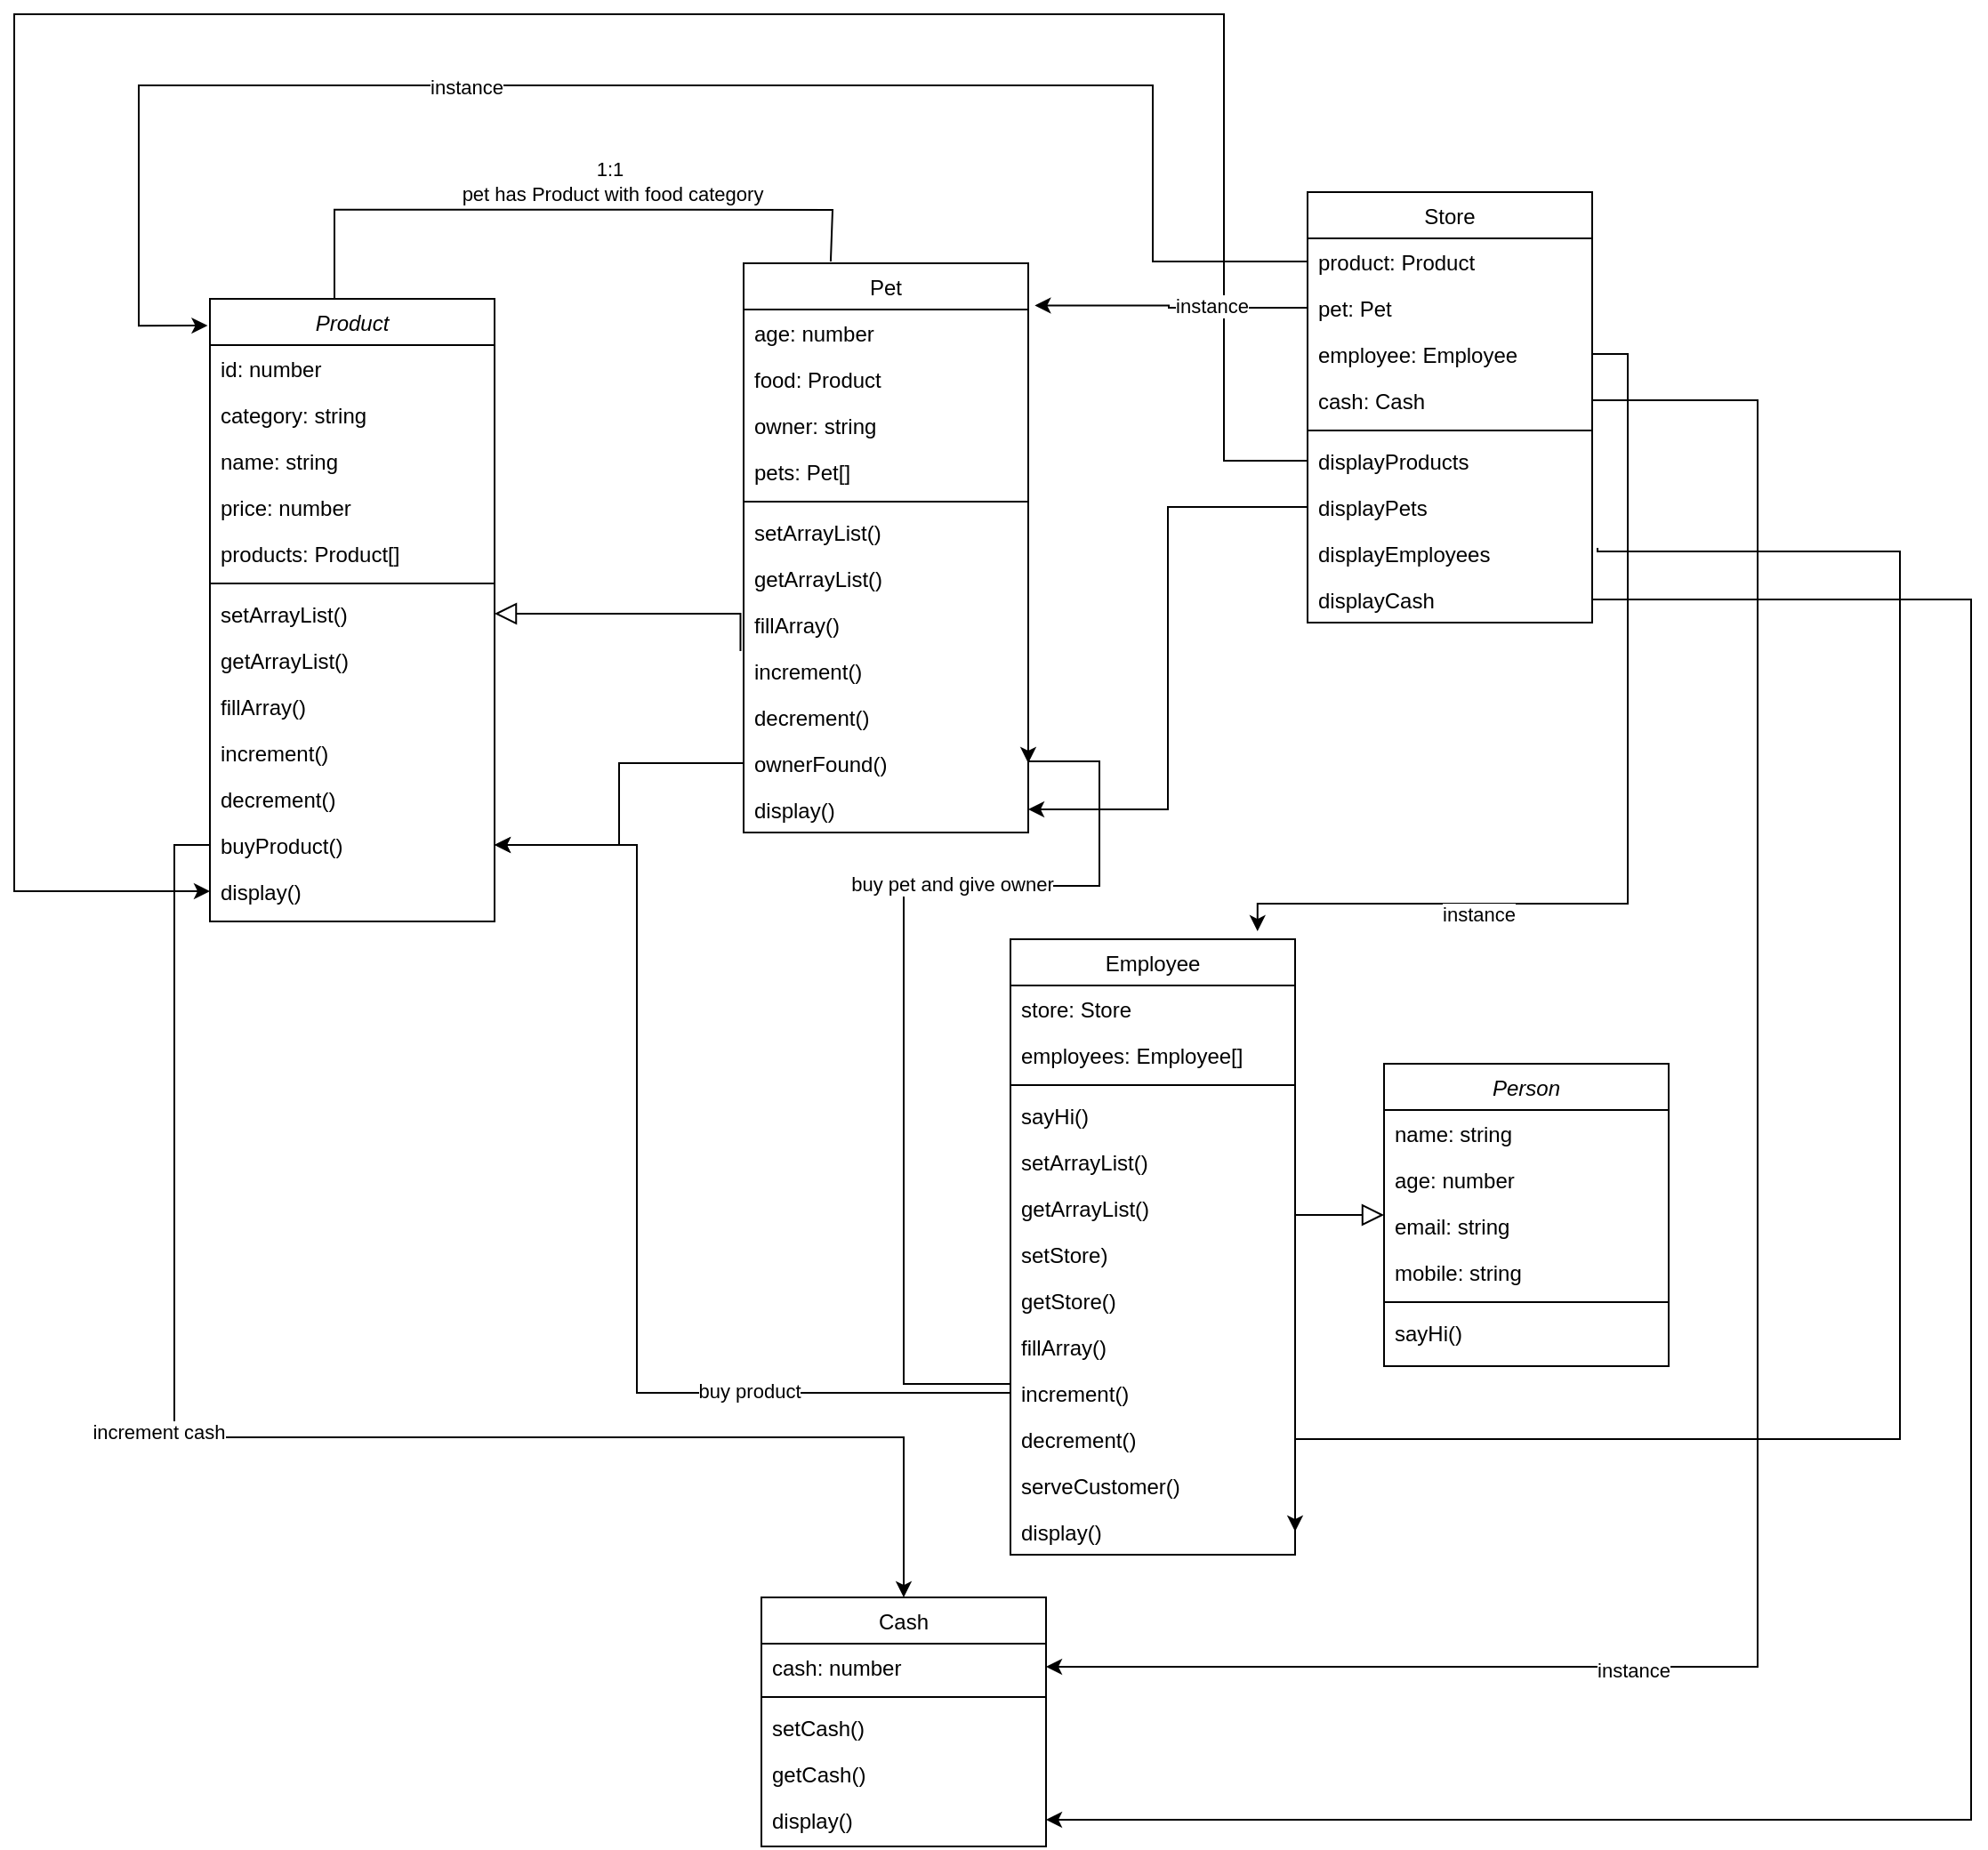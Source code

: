 <mxfile version="17.4.1" type="device"><diagram id="C5RBs43oDa-KdzZeNtuy" name="Page-1"><mxGraphModel dx="2858" dy="1260" grid="1" gridSize="10" guides="1" tooltips="1" connect="1" arrows="1" fold="1" page="1" pageScale="1" pageWidth="827" pageHeight="1169" math="0" shadow="0"><root><mxCell id="WIyWlLk6GJQsqaUBKTNV-0"/><mxCell id="WIyWlLk6GJQsqaUBKTNV-1" parent="WIyWlLk6GJQsqaUBKTNV-0"/><mxCell id="zkfFHV4jXpPFQw0GAbJ--0" value="Person" style="swimlane;fontStyle=2;align=center;verticalAlign=top;childLayout=stackLayout;horizontal=1;startSize=26;horizontalStack=0;resizeParent=1;resizeLast=0;collapsible=1;marginBottom=0;rounded=0;shadow=0;strokeWidth=1;" parent="WIyWlLk6GJQsqaUBKTNV-1" vertex="1"><mxGeometry x="710" y="600" width="160" height="170" as="geometry"><mxRectangle x="230" y="140" width="160" height="26" as="alternateBounds"/></mxGeometry></mxCell><mxCell id="zkfFHV4jXpPFQw0GAbJ--1" value="name: string " style="text;align=left;verticalAlign=top;spacingLeft=4;spacingRight=4;overflow=hidden;rotatable=0;points=[[0,0.5],[1,0.5]];portConstraint=eastwest;" parent="zkfFHV4jXpPFQw0GAbJ--0" vertex="1"><mxGeometry y="26" width="160" height="26" as="geometry"/></mxCell><mxCell id="zkfFHV4jXpPFQw0GAbJ--2" value="age: number" style="text;align=left;verticalAlign=top;spacingLeft=4;spacingRight=4;overflow=hidden;rotatable=0;points=[[0,0.5],[1,0.5]];portConstraint=eastwest;rounded=0;shadow=0;html=0;" parent="zkfFHV4jXpPFQw0GAbJ--0" vertex="1"><mxGeometry y="52" width="160" height="26" as="geometry"/></mxCell><mxCell id="zkfFHV4jXpPFQw0GAbJ--3" value="email: string" style="text;align=left;verticalAlign=top;spacingLeft=4;spacingRight=4;overflow=hidden;rotatable=0;points=[[0,0.5],[1,0.5]];portConstraint=eastwest;rounded=0;shadow=0;html=0;" parent="zkfFHV4jXpPFQw0GAbJ--0" vertex="1"><mxGeometry y="78" width="160" height="26" as="geometry"/></mxCell><mxCell id="iTXstYwltpvBSKxK2mX8-0" value="mobile: string" style="text;align=left;verticalAlign=top;spacingLeft=4;spacingRight=4;overflow=hidden;rotatable=0;points=[[0,0.5],[1,0.5]];portConstraint=eastwest;rounded=0;shadow=0;html=0;" parent="zkfFHV4jXpPFQw0GAbJ--0" vertex="1"><mxGeometry y="104" width="160" height="26" as="geometry"/></mxCell><mxCell id="zkfFHV4jXpPFQw0GAbJ--4" value="" style="line;html=1;strokeWidth=1;align=left;verticalAlign=middle;spacingTop=-1;spacingLeft=3;spacingRight=3;rotatable=0;labelPosition=right;points=[];portConstraint=eastwest;" parent="zkfFHV4jXpPFQw0GAbJ--0" vertex="1"><mxGeometry y="130" width="160" height="8" as="geometry"/></mxCell><mxCell id="zkfFHV4jXpPFQw0GAbJ--5" value="sayHi()" style="text;align=left;verticalAlign=top;spacingLeft=4;spacingRight=4;overflow=hidden;rotatable=0;points=[[0,0.5],[1,0.5]];portConstraint=eastwest;" parent="zkfFHV4jXpPFQw0GAbJ--0" vertex="1"><mxGeometry y="138" width="160" height="26" as="geometry"/></mxCell><mxCell id="zkfFHV4jXpPFQw0GAbJ--13" value="Employee" style="swimlane;fontStyle=0;align=center;verticalAlign=top;childLayout=stackLayout;horizontal=1;startSize=26;horizontalStack=0;resizeParent=1;resizeLast=0;collapsible=1;marginBottom=0;rounded=0;shadow=0;strokeWidth=1;" parent="WIyWlLk6GJQsqaUBKTNV-1" vertex="1"><mxGeometry x="500" y="530" width="160" height="346" as="geometry"><mxRectangle x="340" y="380" width="170" height="26" as="alternateBounds"/></mxGeometry></mxCell><mxCell id="iTXstYwltpvBSKxK2mX8-10" value="store: Store " style="text;align=left;verticalAlign=top;spacingLeft=4;spacingRight=4;overflow=hidden;rotatable=0;points=[[0,0.5],[1,0.5]];portConstraint=eastwest;" parent="zkfFHV4jXpPFQw0GAbJ--13" vertex="1"><mxGeometry y="26" width="160" height="26" as="geometry"/></mxCell><mxCell id="iTXstYwltpvBSKxK2mX8-12" value="employees: Employee[] " style="text;align=left;verticalAlign=top;spacingLeft=4;spacingRight=4;overflow=hidden;rotatable=0;points=[[0,0.5],[1,0.5]];portConstraint=eastwest;" parent="zkfFHV4jXpPFQw0GAbJ--13" vertex="1"><mxGeometry y="52" width="160" height="26" as="geometry"/></mxCell><mxCell id="zkfFHV4jXpPFQw0GAbJ--15" value="" style="line;html=1;strokeWidth=1;align=left;verticalAlign=middle;spacingTop=-1;spacingLeft=3;spacingRight=3;rotatable=0;labelPosition=right;points=[];portConstraint=eastwest;" parent="zkfFHV4jXpPFQw0GAbJ--13" vertex="1"><mxGeometry y="78" width="160" height="8" as="geometry"/></mxCell><mxCell id="iTXstYwltpvBSKxK2mX8-31" value="sayHi()" style="text;align=left;verticalAlign=top;spacingLeft=4;spacingRight=4;overflow=hidden;rotatable=0;points=[[0,0.5],[1,0.5]];portConstraint=eastwest;" parent="zkfFHV4jXpPFQw0GAbJ--13" vertex="1"><mxGeometry y="86" width="160" height="26" as="geometry"/></mxCell><mxCell id="iTXstYwltpvBSKxK2mX8-11" value="setArrayList()&#10;" style="text;align=left;verticalAlign=top;spacingLeft=4;spacingRight=4;overflow=hidden;rotatable=0;points=[[0,0.5],[1,0.5]];portConstraint=eastwest;" parent="zkfFHV4jXpPFQw0GAbJ--13" vertex="1"><mxGeometry y="112" width="160" height="26" as="geometry"/></mxCell><mxCell id="iTXstYwltpvBSKxK2mX8-29" value="getArrayList()&#10;" style="text;align=left;verticalAlign=top;spacingLeft=4;spacingRight=4;overflow=hidden;rotatable=0;points=[[0,0.5],[1,0.5]];portConstraint=eastwest;" parent="zkfFHV4jXpPFQw0GAbJ--13" vertex="1"><mxGeometry y="138" width="160" height="26" as="geometry"/></mxCell><mxCell id="5uHeZJVnMj9fGG38zb_q-0" value="setStore)&#10;" style="text;align=left;verticalAlign=top;spacingLeft=4;spacingRight=4;overflow=hidden;rotatable=0;points=[[0,0.5],[1,0.5]];portConstraint=eastwest;" vertex="1" parent="zkfFHV4jXpPFQw0GAbJ--13"><mxGeometry y="164" width="160" height="26" as="geometry"/></mxCell><mxCell id="5uHeZJVnMj9fGG38zb_q-2" value="getStore()&#10;" style="text;align=left;verticalAlign=top;spacingLeft=4;spacingRight=4;overflow=hidden;rotatable=0;points=[[0,0.5],[1,0.5]];portConstraint=eastwest;" vertex="1" parent="zkfFHV4jXpPFQw0GAbJ--13"><mxGeometry y="190" width="160" height="26" as="geometry"/></mxCell><mxCell id="iTXstYwltpvBSKxK2mX8-34" value="fillArray()" style="text;align=left;verticalAlign=top;spacingLeft=4;spacingRight=4;overflow=hidden;rotatable=0;points=[[0,0.5],[1,0.5]];portConstraint=eastwest;" parent="zkfFHV4jXpPFQw0GAbJ--13" vertex="1"><mxGeometry y="216" width="160" height="26" as="geometry"/></mxCell><mxCell id="iTXstYwltpvBSKxK2mX8-28" value="increment()&#10;" style="text;align=left;verticalAlign=top;spacingLeft=4;spacingRight=4;overflow=hidden;rotatable=0;points=[[0,0.5],[1,0.5]];portConstraint=eastwest;" parent="zkfFHV4jXpPFQw0GAbJ--13" vertex="1"><mxGeometry y="242" width="160" height="26" as="geometry"/></mxCell><mxCell id="iTXstYwltpvBSKxK2mX8-30" value="decrement()&#10;" style="text;align=left;verticalAlign=top;spacingLeft=4;spacingRight=4;overflow=hidden;rotatable=0;points=[[0,0.5],[1,0.5]];portConstraint=eastwest;" parent="zkfFHV4jXpPFQw0GAbJ--13" vertex="1"><mxGeometry y="268" width="160" height="26" as="geometry"/></mxCell><mxCell id="iTXstYwltpvBSKxK2mX8-32" value="serveCustomer()" style="text;align=left;verticalAlign=top;spacingLeft=4;spacingRight=4;overflow=hidden;rotatable=0;points=[[0,0.5],[1,0.5]];portConstraint=eastwest;" parent="zkfFHV4jXpPFQw0GAbJ--13" vertex="1"><mxGeometry y="294" width="160" height="26" as="geometry"/></mxCell><mxCell id="iTXstYwltpvBSKxK2mX8-33" value="display()" style="text;align=left;verticalAlign=top;spacingLeft=4;spacingRight=4;overflow=hidden;rotatable=0;points=[[0,0.5],[1,0.5]];portConstraint=eastwest;" parent="zkfFHV4jXpPFQw0GAbJ--13" vertex="1"><mxGeometry y="320" width="160" height="26" as="geometry"/></mxCell><mxCell id="zkfFHV4jXpPFQw0GAbJ--16" value="" style="endArrow=block;endSize=10;endFill=0;shadow=0;strokeWidth=1;rounded=0;edgeStyle=elbowEdgeStyle;elbow=vertical;" parent="WIyWlLk6GJQsqaUBKTNV-1" source="zkfFHV4jXpPFQw0GAbJ--13" target="zkfFHV4jXpPFQw0GAbJ--0" edge="1"><mxGeometry width="160" relative="1" as="geometry"><mxPoint x="210" y="373" as="sourcePoint"/><mxPoint x="310" y="271" as="targetPoint"/></mxGeometry></mxCell><mxCell id="zkfFHV4jXpPFQw0GAbJ--17" value="Cash" style="swimlane;fontStyle=0;align=center;verticalAlign=top;childLayout=stackLayout;horizontal=1;startSize=26;horizontalStack=0;resizeParent=1;resizeLast=0;collapsible=1;marginBottom=0;rounded=0;shadow=0;strokeWidth=1;" parent="WIyWlLk6GJQsqaUBKTNV-1" vertex="1"><mxGeometry x="360" y="900" width="160" height="140" as="geometry"><mxRectangle x="550" y="140" width="160" height="26" as="alternateBounds"/></mxGeometry></mxCell><mxCell id="zkfFHV4jXpPFQw0GAbJ--18" value="cash: number" style="text;align=left;verticalAlign=top;spacingLeft=4;spacingRight=4;overflow=hidden;rotatable=0;points=[[0,0.5],[1,0.5]];portConstraint=eastwest;" parent="zkfFHV4jXpPFQw0GAbJ--17" vertex="1"><mxGeometry y="26" width="160" height="26" as="geometry"/></mxCell><mxCell id="zkfFHV4jXpPFQw0GAbJ--23" value="" style="line;html=1;strokeWidth=1;align=left;verticalAlign=middle;spacingTop=-1;spacingLeft=3;spacingRight=3;rotatable=0;labelPosition=right;points=[];portConstraint=eastwest;" parent="zkfFHV4jXpPFQw0GAbJ--17" vertex="1"><mxGeometry y="52" width="160" height="8" as="geometry"/></mxCell><mxCell id="iTXstYwltpvBSKxK2mX8-63" value="setCash()&#10;" style="text;align=left;verticalAlign=top;spacingLeft=4;spacingRight=4;overflow=hidden;rotatable=0;points=[[0,0.5],[1,0.5]];portConstraint=eastwest;" parent="zkfFHV4jXpPFQw0GAbJ--17" vertex="1"><mxGeometry y="60" width="160" height="26" as="geometry"/></mxCell><mxCell id="iTXstYwltpvBSKxK2mX8-64" value="getCash()&#10;" style="text;align=left;verticalAlign=top;spacingLeft=4;spacingRight=4;overflow=hidden;rotatable=0;points=[[0,0.5],[1,0.5]];portConstraint=eastwest;" parent="zkfFHV4jXpPFQw0GAbJ--17" vertex="1"><mxGeometry y="86" width="160" height="26" as="geometry"/></mxCell><mxCell id="iTXstYwltpvBSKxK2mX8-65" value="display()" style="text;align=left;verticalAlign=top;spacingLeft=4;spacingRight=4;overflow=hidden;rotatable=0;points=[[0,0.5],[1,0.5]];portConstraint=eastwest;" parent="zkfFHV4jXpPFQw0GAbJ--17" vertex="1"><mxGeometry y="112" width="160" height="26" as="geometry"/></mxCell><mxCell id="iTXstYwltpvBSKxK2mX8-1" value="Store&#10;" style="swimlane;fontStyle=0;align=center;verticalAlign=top;childLayout=stackLayout;horizontal=1;startSize=26;horizontalStack=0;resizeParent=1;resizeLast=0;collapsible=1;marginBottom=0;rounded=0;shadow=0;strokeWidth=1;" parent="WIyWlLk6GJQsqaUBKTNV-1" vertex="1"><mxGeometry x="667" y="110" width="160" height="242" as="geometry"><mxRectangle x="340" y="380" width="170" height="26" as="alternateBounds"/></mxGeometry></mxCell><mxCell id="iTXstYwltpvBSKxK2mX8-6" value="product: Product" style="text;align=left;verticalAlign=top;spacingLeft=4;spacingRight=4;overflow=hidden;rotatable=0;points=[[0,0.5],[1,0.5]];portConstraint=eastwest;" parent="iTXstYwltpvBSKxK2mX8-1" vertex="1"><mxGeometry y="26" width="160" height="26" as="geometry"/></mxCell><mxCell id="iTXstYwltpvBSKxK2mX8-5" value="pet: Pet" style="text;align=left;verticalAlign=top;spacingLeft=4;spacingRight=4;overflow=hidden;rotatable=0;points=[[0,0.5],[1,0.5]];portConstraint=eastwest;" parent="iTXstYwltpvBSKxK2mX8-1" vertex="1"><mxGeometry y="52" width="160" height="26" as="geometry"/></mxCell><mxCell id="iTXstYwltpvBSKxK2mX8-4" value="employee: Employee" style="text;align=left;verticalAlign=top;spacingLeft=4;spacingRight=4;overflow=hidden;rotatable=0;points=[[0,0.5],[1,0.5]];portConstraint=eastwest;" parent="iTXstYwltpvBSKxK2mX8-1" vertex="1"><mxGeometry y="78" width="160" height="26" as="geometry"/></mxCell><mxCell id="iTXstYwltpvBSKxK2mX8-3" value="cash: Cash" style="text;align=left;verticalAlign=top;spacingLeft=4;spacingRight=4;overflow=hidden;rotatable=0;points=[[0,0.5],[1,0.5]];portConstraint=eastwest;" parent="iTXstYwltpvBSKxK2mX8-1" vertex="1"><mxGeometry y="104" width="160" height="26" as="geometry"/></mxCell><mxCell id="iTXstYwltpvBSKxK2mX8-2" value="" style="line;html=1;strokeWidth=1;align=left;verticalAlign=middle;spacingTop=-1;spacingLeft=3;spacingRight=3;rotatable=0;labelPosition=right;points=[];portConstraint=eastwest;" parent="iTXstYwltpvBSKxK2mX8-1" vertex="1"><mxGeometry y="130" width="160" height="8" as="geometry"/></mxCell><mxCell id="zkfFHV4jXpPFQw0GAbJ--24" value="displayProducts&#10;" style="text;align=left;verticalAlign=top;spacingLeft=4;spacingRight=4;overflow=hidden;rotatable=0;points=[[0,0.5],[1,0.5]];portConstraint=eastwest;" parent="iTXstYwltpvBSKxK2mX8-1" vertex="1"><mxGeometry y="138" width="160" height="26" as="geometry"/></mxCell><mxCell id="iTXstYwltpvBSKxK2mX8-9" value="displayPets" style="text;align=left;verticalAlign=top;spacingLeft=4;spacingRight=4;overflow=hidden;rotatable=0;points=[[0,0.5],[1,0.5]];portConstraint=eastwest;" parent="iTXstYwltpvBSKxK2mX8-1" vertex="1"><mxGeometry y="164" width="160" height="26" as="geometry"/></mxCell><mxCell id="iTXstYwltpvBSKxK2mX8-8" value="displayEmployees&#10;" style="text;align=left;verticalAlign=top;spacingLeft=4;spacingRight=4;overflow=hidden;rotatable=0;points=[[0,0.5],[1,0.5]];portConstraint=eastwest;" parent="iTXstYwltpvBSKxK2mX8-1" vertex="1"><mxGeometry y="190" width="160" height="26" as="geometry"/></mxCell><mxCell id="iTXstYwltpvBSKxK2mX8-7" value="displayCash" style="text;align=left;verticalAlign=top;spacingLeft=4;spacingRight=4;overflow=hidden;rotatable=0;points=[[0,0.5],[1,0.5]];portConstraint=eastwest;" parent="iTXstYwltpvBSKxK2mX8-1" vertex="1"><mxGeometry y="216" width="160" height="26" as="geometry"/></mxCell><mxCell id="iTXstYwltpvBSKxK2mX8-13" value="Product" style="swimlane;fontStyle=2;align=center;verticalAlign=top;childLayout=stackLayout;horizontal=1;startSize=26;horizontalStack=0;resizeParent=1;resizeLast=0;collapsible=1;marginBottom=0;rounded=0;shadow=0;strokeWidth=1;" parent="WIyWlLk6GJQsqaUBKTNV-1" vertex="1"><mxGeometry x="50" y="170" width="160" height="350" as="geometry"><mxRectangle x="230" y="140" width="160" height="26" as="alternateBounds"/></mxGeometry></mxCell><mxCell id="iTXstYwltpvBSKxK2mX8-14" value="id: number" style="text;align=left;verticalAlign=top;spacingLeft=4;spacingRight=4;overflow=hidden;rotatable=0;points=[[0,0.5],[1,0.5]];portConstraint=eastwest;" parent="iTXstYwltpvBSKxK2mX8-13" vertex="1"><mxGeometry y="26" width="160" height="26" as="geometry"/></mxCell><mxCell id="iTXstYwltpvBSKxK2mX8-15" value="category: string" style="text;align=left;verticalAlign=top;spacingLeft=4;spacingRight=4;overflow=hidden;rotatable=0;points=[[0,0.5],[1,0.5]];portConstraint=eastwest;rounded=0;shadow=0;html=0;" parent="iTXstYwltpvBSKxK2mX8-13" vertex="1"><mxGeometry y="52" width="160" height="26" as="geometry"/></mxCell><mxCell id="iTXstYwltpvBSKxK2mX8-16" value="name: string" style="text;align=left;verticalAlign=top;spacingLeft=4;spacingRight=4;overflow=hidden;rotatable=0;points=[[0,0.5],[1,0.5]];portConstraint=eastwest;rounded=0;shadow=0;html=0;" parent="iTXstYwltpvBSKxK2mX8-13" vertex="1"><mxGeometry y="78" width="160" height="26" as="geometry"/></mxCell><mxCell id="iTXstYwltpvBSKxK2mX8-49" value="price: number" style="text;align=left;verticalAlign=top;spacingLeft=4;spacingRight=4;overflow=hidden;rotatable=0;points=[[0,0.5],[1,0.5]];portConstraint=eastwest;rounded=0;shadow=0;html=0;" parent="iTXstYwltpvBSKxK2mX8-13" vertex="1"><mxGeometry y="104" width="160" height="26" as="geometry"/></mxCell><mxCell id="iTXstYwltpvBSKxK2mX8-17" value="products: Product[]" style="text;align=left;verticalAlign=top;spacingLeft=4;spacingRight=4;overflow=hidden;rotatable=0;points=[[0,0.5],[1,0.5]];portConstraint=eastwest;rounded=0;shadow=0;html=0;" parent="iTXstYwltpvBSKxK2mX8-13" vertex="1"><mxGeometry y="130" width="160" height="26" as="geometry"/></mxCell><mxCell id="iTXstYwltpvBSKxK2mX8-18" value="" style="line;html=1;strokeWidth=1;align=left;verticalAlign=middle;spacingTop=-1;spacingLeft=3;spacingRight=3;rotatable=0;labelPosition=right;points=[];portConstraint=eastwest;" parent="iTXstYwltpvBSKxK2mX8-13" vertex="1"><mxGeometry y="156" width="160" height="8" as="geometry"/></mxCell><mxCell id="iTXstYwltpvBSKxK2mX8-51" value="setArrayList()&#10;" style="text;align=left;verticalAlign=top;spacingLeft=4;spacingRight=4;overflow=hidden;rotatable=0;points=[[0,0.5],[1,0.5]];portConstraint=eastwest;" parent="iTXstYwltpvBSKxK2mX8-13" vertex="1"><mxGeometry y="164" width="160" height="26" as="geometry"/></mxCell><mxCell id="iTXstYwltpvBSKxK2mX8-52" value="getArrayList()&#10;" style="text;align=left;verticalAlign=top;spacingLeft=4;spacingRight=4;overflow=hidden;rotatable=0;points=[[0,0.5],[1,0.5]];portConstraint=eastwest;" parent="iTXstYwltpvBSKxK2mX8-13" vertex="1"><mxGeometry y="190" width="160" height="26" as="geometry"/></mxCell><mxCell id="iTXstYwltpvBSKxK2mX8-56" value="fillArray()" style="text;align=left;verticalAlign=top;spacingLeft=4;spacingRight=4;overflow=hidden;rotatable=0;points=[[0,0.5],[1,0.5]];portConstraint=eastwest;" parent="iTXstYwltpvBSKxK2mX8-13" vertex="1"><mxGeometry y="216" width="160" height="26" as="geometry"/></mxCell><mxCell id="iTXstYwltpvBSKxK2mX8-53" value="increment()&#10;" style="text;align=left;verticalAlign=top;spacingLeft=4;spacingRight=4;overflow=hidden;rotatable=0;points=[[0,0.5],[1,0.5]];portConstraint=eastwest;" parent="iTXstYwltpvBSKxK2mX8-13" vertex="1"><mxGeometry y="242" width="160" height="26" as="geometry"/></mxCell><mxCell id="iTXstYwltpvBSKxK2mX8-54" value="decrement()&#10;" style="text;align=left;verticalAlign=top;spacingLeft=4;spacingRight=4;overflow=hidden;rotatable=0;points=[[0,0.5],[1,0.5]];portConstraint=eastwest;" parent="iTXstYwltpvBSKxK2mX8-13" vertex="1"><mxGeometry y="268" width="160" height="26" as="geometry"/></mxCell><mxCell id="iTXstYwltpvBSKxK2mX8-55" value="buyProduct()" style="text;align=left;verticalAlign=top;spacingLeft=4;spacingRight=4;overflow=hidden;rotatable=0;points=[[0,0.5],[1,0.5]];portConstraint=eastwest;" parent="iTXstYwltpvBSKxK2mX8-13" vertex="1"><mxGeometry y="294" width="160" height="26" as="geometry"/></mxCell><mxCell id="iTXstYwltpvBSKxK2mX8-57" value="display()" style="text;align=left;verticalAlign=top;spacingLeft=4;spacingRight=4;overflow=hidden;rotatable=0;points=[[0,0.5],[1,0.5]];portConstraint=eastwest;" parent="iTXstYwltpvBSKxK2mX8-13" vertex="1"><mxGeometry y="320" width="160" height="26" as="geometry"/></mxCell><mxCell id="iTXstYwltpvBSKxK2mX8-35" value="Pet" style="swimlane;fontStyle=0;align=center;verticalAlign=top;childLayout=stackLayout;horizontal=1;startSize=26;horizontalStack=0;resizeParent=1;resizeLast=0;collapsible=1;marginBottom=0;rounded=0;shadow=0;strokeWidth=1;" parent="WIyWlLk6GJQsqaUBKTNV-1" vertex="1"><mxGeometry x="350" y="150" width="160" height="320" as="geometry"><mxRectangle x="340" y="380" width="170" height="26" as="alternateBounds"/></mxGeometry></mxCell><mxCell id="iTXstYwltpvBSKxK2mX8-59" value="age: number" style="text;align=left;verticalAlign=top;spacingLeft=4;spacingRight=4;overflow=hidden;rotatable=0;points=[[0,0.5],[1,0.5]];portConstraint=eastwest;rounded=0;shadow=0;html=0;" parent="iTXstYwltpvBSKxK2mX8-35" vertex="1"><mxGeometry y="26" width="160" height="26" as="geometry"/></mxCell><mxCell id="iTXstYwltpvBSKxK2mX8-37" value="food: Product" style="text;align=left;verticalAlign=top;spacingLeft=4;spacingRight=4;overflow=hidden;rotatable=0;points=[[0,0.5],[1,0.5]];portConstraint=eastwest;" parent="iTXstYwltpvBSKxK2mX8-35" vertex="1"><mxGeometry y="52" width="160" height="26" as="geometry"/></mxCell><mxCell id="iTXstYwltpvBSKxK2mX8-60" value="owner: string" style="text;align=left;verticalAlign=top;spacingLeft=4;spacingRight=4;overflow=hidden;rotatable=0;points=[[0,0.5],[1,0.5]];portConstraint=eastwest;rounded=0;shadow=0;html=0;" parent="iTXstYwltpvBSKxK2mX8-35" vertex="1"><mxGeometry y="78" width="160" height="26" as="geometry"/></mxCell><mxCell id="iTXstYwltpvBSKxK2mX8-105" value="pets: Pet[]" style="text;align=left;verticalAlign=top;spacingLeft=4;spacingRight=4;overflow=hidden;rotatable=0;points=[[0,0.5],[1,0.5]];portConstraint=eastwest;rounded=0;shadow=0;html=0;" parent="iTXstYwltpvBSKxK2mX8-35" vertex="1"><mxGeometry y="104" width="160" height="26" as="geometry"/></mxCell><mxCell id="iTXstYwltpvBSKxK2mX8-38" value="" style="line;html=1;strokeWidth=1;align=left;verticalAlign=middle;spacingTop=-1;spacingLeft=3;spacingRight=3;rotatable=0;labelPosition=right;points=[];portConstraint=eastwest;" parent="iTXstYwltpvBSKxK2mX8-35" vertex="1"><mxGeometry y="130" width="160" height="8" as="geometry"/></mxCell><mxCell id="iTXstYwltpvBSKxK2mX8-40" value="setArrayList()&#10;" style="text;align=left;verticalAlign=top;spacingLeft=4;spacingRight=4;overflow=hidden;rotatable=0;points=[[0,0.5],[1,0.5]];portConstraint=eastwest;" parent="iTXstYwltpvBSKxK2mX8-35" vertex="1"><mxGeometry y="138" width="160" height="26" as="geometry"/></mxCell><mxCell id="iTXstYwltpvBSKxK2mX8-41" value="getArrayList()&#10;" style="text;align=left;verticalAlign=top;spacingLeft=4;spacingRight=4;overflow=hidden;rotatable=0;points=[[0,0.5],[1,0.5]];portConstraint=eastwest;" parent="iTXstYwltpvBSKxK2mX8-35" vertex="1"><mxGeometry y="164" width="160" height="26" as="geometry"/></mxCell><mxCell id="iTXstYwltpvBSKxK2mX8-45" value="fillArray()" style="text;align=left;verticalAlign=top;spacingLeft=4;spacingRight=4;overflow=hidden;rotatable=0;points=[[0,0.5],[1,0.5]];portConstraint=eastwest;" parent="iTXstYwltpvBSKxK2mX8-35" vertex="1"><mxGeometry y="190" width="160" height="26" as="geometry"/></mxCell><mxCell id="iTXstYwltpvBSKxK2mX8-42" value="increment()&#10;" style="text;align=left;verticalAlign=top;spacingLeft=4;spacingRight=4;overflow=hidden;rotatable=0;points=[[0,0.5],[1,0.5]];portConstraint=eastwest;" parent="iTXstYwltpvBSKxK2mX8-35" vertex="1"><mxGeometry y="216" width="160" height="26" as="geometry"/></mxCell><mxCell id="iTXstYwltpvBSKxK2mX8-43" value="decrement()&#10;" style="text;align=left;verticalAlign=top;spacingLeft=4;spacingRight=4;overflow=hidden;rotatable=0;points=[[0,0.5],[1,0.5]];portConstraint=eastwest;" parent="iTXstYwltpvBSKxK2mX8-35" vertex="1"><mxGeometry y="242" width="160" height="26" as="geometry"/></mxCell><mxCell id="iTXstYwltpvBSKxK2mX8-44" value="ownerFound()" style="text;align=left;verticalAlign=top;spacingLeft=4;spacingRight=4;overflow=hidden;rotatable=0;points=[[0,0.5],[1,0.5]];portConstraint=eastwest;" parent="iTXstYwltpvBSKxK2mX8-35" vertex="1"><mxGeometry y="268" width="160" height="26" as="geometry"/></mxCell><mxCell id="iTXstYwltpvBSKxK2mX8-46" value="display()" style="text;align=left;verticalAlign=top;spacingLeft=4;spacingRight=4;overflow=hidden;rotatable=0;points=[[0,0.5],[1,0.5]];portConstraint=eastwest;" parent="iTXstYwltpvBSKxK2mX8-35" vertex="1"><mxGeometry y="294" width="160" height="26" as="geometry"/></mxCell><mxCell id="iTXstYwltpvBSKxK2mX8-79" value="" style="endArrow=none;html=1;rounded=0;exitX=1;exitY=0.029;exitDx=0;exitDy=0;exitPerimeter=0;entryX=0.306;entryY=-0.003;entryDx=0;entryDy=0;entryPerimeter=0;" parent="WIyWlLk6GJQsqaUBKTNV-1" target="iTXstYwltpvBSKxK2mX8-35" edge="1"><mxGeometry width="50" height="50" relative="1" as="geometry"><mxPoint x="120" y="170.0" as="sourcePoint"/><mxPoint x="400" y="140" as="targetPoint"/><Array as="points"><mxPoint x="120" y="119.85"/><mxPoint x="260" y="119.85"/><mxPoint x="400" y="120"/></Array></mxGeometry></mxCell><mxCell id="iTXstYwltpvBSKxK2mX8-80" value="1:1&amp;nbsp;&lt;br&gt;pet has Product with food category" style="edgeLabel;html=1;align=center;verticalAlign=middle;resizable=0;points=[];" parent="iTXstYwltpvBSKxK2mX8-79" vertex="1" connectable="0"><mxGeometry x="0.285" relative="1" as="geometry"><mxPoint x="-25" y="-16" as="offset"/></mxGeometry></mxCell><mxCell id="iTXstYwltpvBSKxK2mX8-89" value="" style="endArrow=block;endSize=10;endFill=0;shadow=0;strokeWidth=1;rounded=0;edgeStyle=elbowEdgeStyle;elbow=vertical;entryX=1;entryY=0.5;entryDx=0;entryDy=0;exitX=-0.011;exitY=0.077;exitDx=0;exitDy=0;exitPerimeter=0;" parent="WIyWlLk6GJQsqaUBKTNV-1" source="iTXstYwltpvBSKxK2mX8-42" target="iTXstYwltpvBSKxK2mX8-51" edge="1"><mxGeometry width="160" relative="1" as="geometry"><mxPoint x="640" y="716.706" as="sourcePoint"/><mxPoint x="540" y="716.706" as="targetPoint"/><Array as="points"><mxPoint x="290" y="347"/></Array></mxGeometry></mxCell><mxCell id="iTXstYwltpvBSKxK2mX8-92" style="edgeStyle=orthogonalEdgeStyle;rounded=0;orthogonalLoop=1;jettySize=auto;html=1;entryX=0.5;entryY=0;entryDx=0;entryDy=0;" parent="WIyWlLk6GJQsqaUBKTNV-1" source="iTXstYwltpvBSKxK2mX8-55" target="zkfFHV4jXpPFQw0GAbJ--17" edge="1"><mxGeometry relative="1" as="geometry"><mxPoint x="600" y="815" as="targetPoint"/><mxPoint x="30" y="480" as="sourcePoint"/><Array as="points"><mxPoint x="30" y="477"/><mxPoint x="30" y="810"/><mxPoint x="440" y="810"/></Array></mxGeometry></mxCell><mxCell id="iTXstYwltpvBSKxK2mX8-94" value="increment cash" style="edgeLabel;html=1;align=center;verticalAlign=middle;resizable=0;points=[];" parent="iTXstYwltpvBSKxK2mX8-92" vertex="1" connectable="0"><mxGeometry x="-0.199" y="-1" relative="1" as="geometry"><mxPoint x="-8" y="8" as="offset"/></mxGeometry></mxCell><mxCell id="iTXstYwltpvBSKxK2mX8-98" style="edgeStyle=orthogonalEdgeStyle;rounded=0;orthogonalLoop=1;jettySize=auto;html=1;exitX=0;exitY=0.5;exitDx=0;exitDy=0;entryX=1;entryY=0.5;entryDx=0;entryDy=0;" parent="WIyWlLk6GJQsqaUBKTNV-1" source="iTXstYwltpvBSKxK2mX8-34" target="iTXstYwltpvBSKxK2mX8-44" edge="1"><mxGeometry relative="1" as="geometry"><mxPoint x="440" y="450" as="targetPoint"/><Array as="points"><mxPoint x="500" y="780"/><mxPoint x="440" y="780"/><mxPoint x="440" y="500"/><mxPoint x="550" y="500"/><mxPoint x="550" y="430"/><mxPoint x="510" y="430"/></Array></mxGeometry></mxCell><mxCell id="iTXstYwltpvBSKxK2mX8-99" value="buy pet and give owner" style="edgeLabel;html=1;align=center;verticalAlign=middle;resizable=0;points=[];" parent="iTXstYwltpvBSKxK2mX8-98" vertex="1" connectable="0"><mxGeometry x="0.332" y="1" relative="1" as="geometry"><mxPoint as="offset"/></mxGeometry></mxCell><mxCell id="iTXstYwltpvBSKxK2mX8-101" style="edgeStyle=orthogonalEdgeStyle;rounded=0;orthogonalLoop=1;jettySize=auto;html=1;entryX=1;entryY=0.5;entryDx=0;entryDy=0;exitX=0;exitY=0.5;exitDx=0;exitDy=0;" parent="WIyWlLk6GJQsqaUBKTNV-1" source="iTXstYwltpvBSKxK2mX8-44" target="iTXstYwltpvBSKxK2mX8-55" edge="1"><mxGeometry relative="1" as="geometry"><mxPoint x="120" y="530" as="targetPoint"/><Array as="points"><mxPoint x="280" y="431"/><mxPoint x="280" y="477"/></Array></mxGeometry></mxCell><mxCell id="iTXstYwltpvBSKxK2mX8-106" style="edgeStyle=orthogonalEdgeStyle;rounded=0;orthogonalLoop=1;jettySize=auto;html=1;entryX=1;entryY=0.5;entryDx=0;entryDy=0;" parent="WIyWlLk6GJQsqaUBKTNV-1" source="iTXstYwltpvBSKxK2mX8-32" target="iTXstYwltpvBSKxK2mX8-55" edge="1"><mxGeometry relative="1" as="geometry"><Array as="points"><mxPoint x="500" y="785"/><mxPoint x="290" y="785"/><mxPoint x="290" y="477"/></Array></mxGeometry></mxCell><mxCell id="iTXstYwltpvBSKxK2mX8-107" value="buy product" style="edgeLabel;html=1;align=center;verticalAlign=middle;resizable=0;points=[];" parent="iTXstYwltpvBSKxK2mX8-106" vertex="1" connectable="0"><mxGeometry x="-0.414" y="-1" relative="1" as="geometry"><mxPoint as="offset"/></mxGeometry></mxCell><mxCell id="ABr7EurSIy_f6CbcZ80v-0" style="edgeStyle=orthogonalEdgeStyle;rounded=0;orthogonalLoop=1;jettySize=auto;html=1;exitX=0;exitY=0.5;exitDx=0;exitDy=0;" parent="WIyWlLk6GJQsqaUBKTNV-1" source="zkfFHV4jXpPFQw0GAbJ--24" target="iTXstYwltpvBSKxK2mX8-57" edge="1"><mxGeometry relative="1" as="geometry"><Array as="points"><mxPoint x="620" y="261"/><mxPoint x="620" y="10"/><mxPoint x="-60" y="10"/><mxPoint x="-60" y="503"/></Array></mxGeometry></mxCell><mxCell id="ABr7EurSIy_f6CbcZ80v-2" style="edgeStyle=orthogonalEdgeStyle;rounded=0;orthogonalLoop=1;jettySize=auto;html=1;exitX=0;exitY=0.5;exitDx=0;exitDy=0;" parent="WIyWlLk6GJQsqaUBKTNV-1" source="iTXstYwltpvBSKxK2mX8-9" target="iTXstYwltpvBSKxK2mX8-46" edge="1"><mxGeometry relative="1" as="geometry"/></mxCell><mxCell id="ABr7EurSIy_f6CbcZ80v-3" style="edgeStyle=orthogonalEdgeStyle;rounded=0;orthogonalLoop=1;jettySize=auto;html=1;entryX=1;entryY=0.5;entryDx=0;entryDy=0;" parent="WIyWlLk6GJQsqaUBKTNV-1" target="iTXstYwltpvBSKxK2mX8-33" edge="1"><mxGeometry relative="1" as="geometry"><mxPoint x="830" y="310" as="sourcePoint"/><Array as="points"><mxPoint x="830" y="312"/><mxPoint x="1000" y="312"/><mxPoint x="1000" y="811"/></Array></mxGeometry></mxCell><mxCell id="ABr7EurSIy_f6CbcZ80v-4" style="edgeStyle=orthogonalEdgeStyle;rounded=0;orthogonalLoop=1;jettySize=auto;html=1;exitX=1;exitY=0.5;exitDx=0;exitDy=0;" parent="WIyWlLk6GJQsqaUBKTNV-1" source="iTXstYwltpvBSKxK2mX8-7" target="iTXstYwltpvBSKxK2mX8-65" edge="1"><mxGeometry relative="1" as="geometry"><Array as="points"><mxPoint x="1040" y="339"/><mxPoint x="1040" y="1025"/></Array></mxGeometry></mxCell><mxCell id="ABr7EurSIy_f6CbcZ80v-5" style="edgeStyle=orthogonalEdgeStyle;rounded=0;orthogonalLoop=1;jettySize=auto;html=1;exitX=1;exitY=0.5;exitDx=0;exitDy=0;entryX=0.868;entryY=-0.013;entryDx=0;entryDy=0;entryPerimeter=0;" parent="WIyWlLk6GJQsqaUBKTNV-1" source="iTXstYwltpvBSKxK2mX8-4" target="zkfFHV4jXpPFQw0GAbJ--13" edge="1"><mxGeometry relative="1" as="geometry"><Array as="points"><mxPoint x="847" y="201"/><mxPoint x="847" y="510"/><mxPoint x="639" y="510"/></Array></mxGeometry></mxCell><mxCell id="ABr7EurSIy_f6CbcZ80v-6" value="instance" style="edgeLabel;html=1;align=center;verticalAlign=middle;resizable=0;points=[];" parent="ABr7EurSIy_f6CbcZ80v-5" vertex="1" connectable="0"><mxGeometry x="0.499" y="6" relative="1" as="geometry"><mxPoint x="1" as="offset"/></mxGeometry></mxCell><mxCell id="ABr7EurSIy_f6CbcZ80v-7" style="edgeStyle=orthogonalEdgeStyle;rounded=0;orthogonalLoop=1;jettySize=auto;html=1;exitX=1;exitY=0.5;exitDx=0;exitDy=0;entryX=1;entryY=0.5;entryDx=0;entryDy=0;" parent="WIyWlLk6GJQsqaUBKTNV-1" source="iTXstYwltpvBSKxK2mX8-3" target="zkfFHV4jXpPFQw0GAbJ--18" edge="1"><mxGeometry relative="1" as="geometry"><Array as="points"><mxPoint x="920" y="227"/><mxPoint x="920" y="939"/></Array></mxGeometry></mxCell><mxCell id="ABr7EurSIy_f6CbcZ80v-8" value="instance" style="edgeLabel;html=1;align=center;verticalAlign=middle;resizable=0;points=[];" parent="ABr7EurSIy_f6CbcZ80v-7" vertex="1" connectable="0"><mxGeometry x="0.453" y="2" relative="1" as="geometry"><mxPoint as="offset"/></mxGeometry></mxCell><mxCell id="ABr7EurSIy_f6CbcZ80v-9" style="edgeStyle=orthogonalEdgeStyle;rounded=0;orthogonalLoop=1;jettySize=auto;html=1;exitX=0;exitY=0.5;exitDx=0;exitDy=0;entryX=1.023;entryY=-0.087;entryDx=0;entryDy=0;entryPerimeter=0;" parent="WIyWlLk6GJQsqaUBKTNV-1" source="iTXstYwltpvBSKxK2mX8-5" target="iTXstYwltpvBSKxK2mX8-59" edge="1"><mxGeometry relative="1" as="geometry"><Array as="points"><mxPoint x="589" y="174"/></Array></mxGeometry></mxCell><mxCell id="ABr7EurSIy_f6CbcZ80v-10" value="instance" style="edgeLabel;html=1;align=center;verticalAlign=middle;resizable=0;points=[];" parent="ABr7EurSIy_f6CbcZ80v-9" vertex="1" connectable="0"><mxGeometry x="-0.295" y="-1" relative="1" as="geometry"><mxPoint as="offset"/></mxGeometry></mxCell><mxCell id="ABr7EurSIy_f6CbcZ80v-11" style="edgeStyle=orthogonalEdgeStyle;rounded=0;orthogonalLoop=1;jettySize=auto;html=1;exitX=0;exitY=0.5;exitDx=0;exitDy=0;entryX=-0.008;entryY=0.043;entryDx=0;entryDy=0;entryPerimeter=0;" parent="WIyWlLk6GJQsqaUBKTNV-1" source="iTXstYwltpvBSKxK2mX8-6" target="iTXstYwltpvBSKxK2mX8-13" edge="1"><mxGeometry relative="1" as="geometry"><Array as="points"><mxPoint x="580" y="149"/><mxPoint x="580" y="50"/><mxPoint x="10" y="50"/><mxPoint x="10" y="185"/></Array></mxGeometry></mxCell><mxCell id="ABr7EurSIy_f6CbcZ80v-12" value="instance" style="edgeLabel;html=1;align=center;verticalAlign=middle;resizable=0;points=[];" parent="ABr7EurSIy_f6CbcZ80v-11" vertex="1" connectable="0"><mxGeometry x="0.231" y="1" relative="1" as="geometry"><mxPoint as="offset"/></mxGeometry></mxCell></root></mxGraphModel></diagram></mxfile>